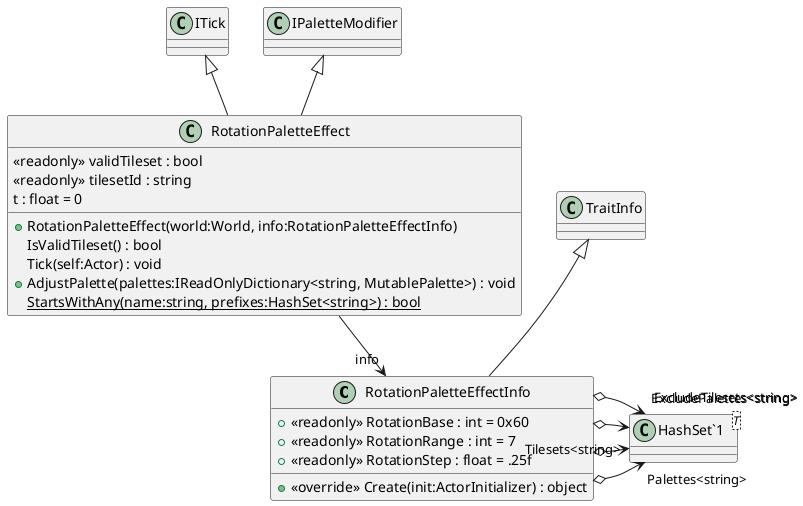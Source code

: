 @startuml
class RotationPaletteEffectInfo {
    + <<readonly>> RotationBase : int = 0x60
    + <<readonly>> RotationRange : int = 7
    + <<readonly>> RotationStep : float = .25f
    + <<override>> Create(init:ActorInitializer) : object
}
class RotationPaletteEffect {
    <<readonly>> validTileset : bool
    <<readonly>> tilesetId : string
    t : float = 0
    + RotationPaletteEffect(world:World, info:RotationPaletteEffectInfo)
    IsValidTileset() : bool
    Tick(self:Actor) : void
    + AdjustPalette(palettes:IReadOnlyDictionary<string, MutablePalette>) : void
    {static} StartsWithAny(name:string, prefixes:HashSet<string>) : bool
}
class "HashSet`1"<T> {
}
TraitInfo <|-- RotationPaletteEffectInfo
RotationPaletteEffectInfo o-> "Palettes<string>" "HashSet`1"
RotationPaletteEffectInfo o-> "Tilesets<string>" "HashSet`1"
RotationPaletteEffectInfo o-> "ExcludePalettes<string>" "HashSet`1"
RotationPaletteEffectInfo o-> "ExcludeTilesets<string>" "HashSet`1"
ITick <|-- RotationPaletteEffect
IPaletteModifier <|-- RotationPaletteEffect
RotationPaletteEffect --> "info" RotationPaletteEffectInfo
@enduml
